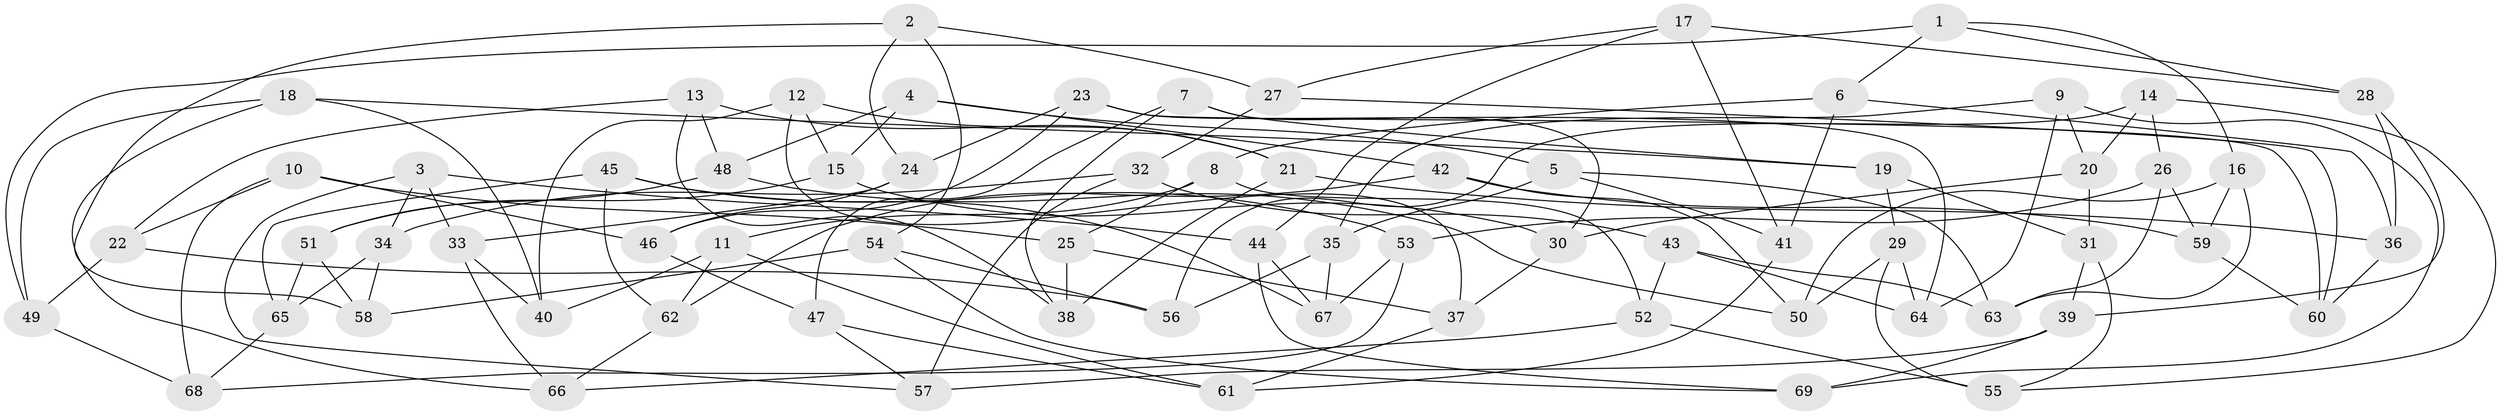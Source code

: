 // Generated by graph-tools (version 1.1) at 2025/26/03/09/25 03:26:50]
// undirected, 69 vertices, 138 edges
graph export_dot {
graph [start="1"]
  node [color=gray90,style=filled];
  1;
  2;
  3;
  4;
  5;
  6;
  7;
  8;
  9;
  10;
  11;
  12;
  13;
  14;
  15;
  16;
  17;
  18;
  19;
  20;
  21;
  22;
  23;
  24;
  25;
  26;
  27;
  28;
  29;
  30;
  31;
  32;
  33;
  34;
  35;
  36;
  37;
  38;
  39;
  40;
  41;
  42;
  43;
  44;
  45;
  46;
  47;
  48;
  49;
  50;
  51;
  52;
  53;
  54;
  55;
  56;
  57;
  58;
  59;
  60;
  61;
  62;
  63;
  64;
  65;
  66;
  67;
  68;
  69;
  1 -- 49;
  1 -- 28;
  1 -- 16;
  1 -- 6;
  2 -- 27;
  2 -- 54;
  2 -- 24;
  2 -- 58;
  3 -- 33;
  3 -- 44;
  3 -- 34;
  3 -- 57;
  4 -- 48;
  4 -- 42;
  4 -- 5;
  4 -- 15;
  5 -- 41;
  5 -- 63;
  5 -- 35;
  6 -- 8;
  6 -- 41;
  6 -- 36;
  7 -- 30;
  7 -- 19;
  7 -- 38;
  7 -- 47;
  8 -- 52;
  8 -- 25;
  8 -- 11;
  9 -- 69;
  9 -- 64;
  9 -- 35;
  9 -- 20;
  10 -- 68;
  10 -- 25;
  10 -- 46;
  10 -- 22;
  11 -- 40;
  11 -- 61;
  11 -- 62;
  12 -- 37;
  12 -- 15;
  12 -- 21;
  12 -- 40;
  13 -- 22;
  13 -- 38;
  13 -- 21;
  13 -- 48;
  14 -- 26;
  14 -- 55;
  14 -- 20;
  14 -- 56;
  15 -- 30;
  15 -- 51;
  16 -- 59;
  16 -- 50;
  16 -- 63;
  17 -- 27;
  17 -- 41;
  17 -- 44;
  17 -- 28;
  18 -- 49;
  18 -- 40;
  18 -- 66;
  18 -- 19;
  19 -- 31;
  19 -- 29;
  20 -- 31;
  20 -- 30;
  21 -- 38;
  21 -- 36;
  22 -- 49;
  22 -- 56;
  23 -- 24;
  23 -- 46;
  23 -- 64;
  23 -- 60;
  24 -- 33;
  24 -- 46;
  25 -- 38;
  25 -- 37;
  26 -- 63;
  26 -- 59;
  26 -- 53;
  27 -- 60;
  27 -- 32;
  28 -- 39;
  28 -- 36;
  29 -- 50;
  29 -- 64;
  29 -- 55;
  30 -- 37;
  31 -- 39;
  31 -- 55;
  32 -- 34;
  32 -- 57;
  32 -- 43;
  33 -- 40;
  33 -- 66;
  34 -- 58;
  34 -- 65;
  35 -- 67;
  35 -- 56;
  36 -- 60;
  37 -- 61;
  39 -- 69;
  39 -- 57;
  41 -- 61;
  42 -- 59;
  42 -- 50;
  42 -- 62;
  43 -- 63;
  43 -- 64;
  43 -- 52;
  44 -- 67;
  44 -- 69;
  45 -- 62;
  45 -- 67;
  45 -- 65;
  45 -- 53;
  46 -- 47;
  47 -- 57;
  47 -- 61;
  48 -- 50;
  48 -- 51;
  49 -- 68;
  51 -- 65;
  51 -- 58;
  52 -- 66;
  52 -- 55;
  53 -- 68;
  53 -- 67;
  54 -- 56;
  54 -- 58;
  54 -- 69;
  59 -- 60;
  62 -- 66;
  65 -- 68;
}
